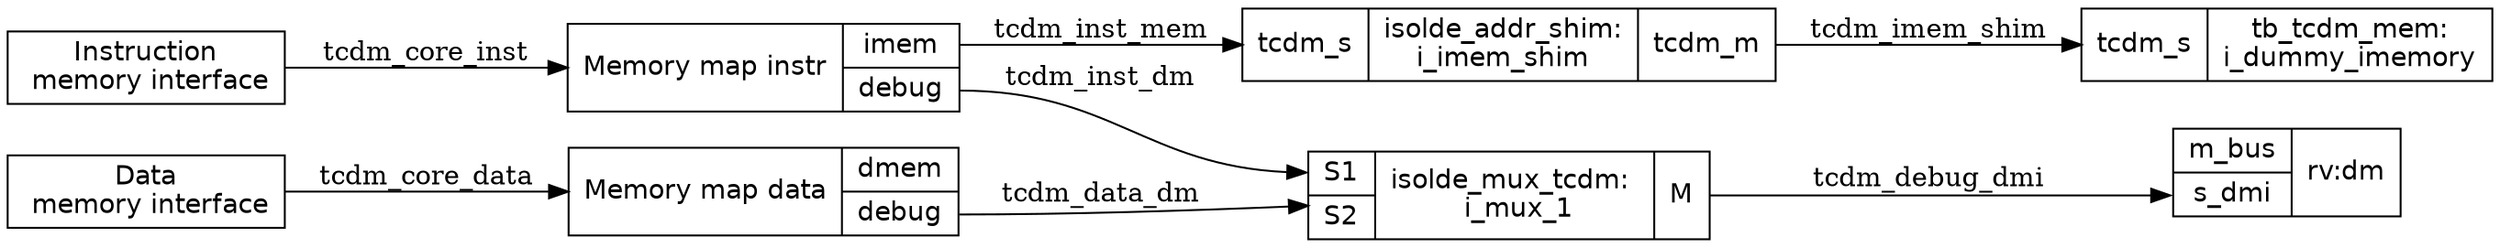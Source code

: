 digraph AXI_System {
    rankdir=LR; // Left to Right layout

    node [shape=record, fontname=Helvetica];

    RV_instr[label="Instruction\n memory interface"]
    RV_data[label="Data\n memory interface"]
    I_MEM[label="{<s> tcdm_s | tb_tcdm_mem:\ni_dummy_imemory}"]
    
    M1 [label="{Memory map instr|{<imem> imem |<dm> debug}}"];
    M2 [label="{Memory map data |{<dmem> dmem |<dm> debug}}"];
    SHIM_I [label="{<s> tcdm_s|isolde_addr_shim:\ni_imem_shim |<m> tcdm_m}"];
    // MUX block
    MUX [label="{{<S1>S1|<S2> S2}|isolde_mux_tcdm: \n i_mux_1|<M> M}"];

    // AXI Slave with two named ports
    S [label="{ { <m_bus> m_bus | <s_dmi> s_dmi } |rv:dm   }", shape=record];

    // Connections
    RV_instr ->M1[label="tcdm_core_inst"]
    RV_data -> M2[label="tcdm_core_data"];
    M1:dm -> MUX:S1 [label="tcdm_inst_dm"];
    M1:imem -> SHIM_I:s [label="tcdm_inst_mem"];
    SHIM_I:m -> I_MEM:s [label="tcdm_imem_shim"];
    M2:dm -> MUX:s2 [label="tcdm_data_dm"];

    MUX -> S:s_dmi [label="tcdm_debug_dmi"];
    //MUX -> S:csr_dmi [label="to csr_dmi"];
}

